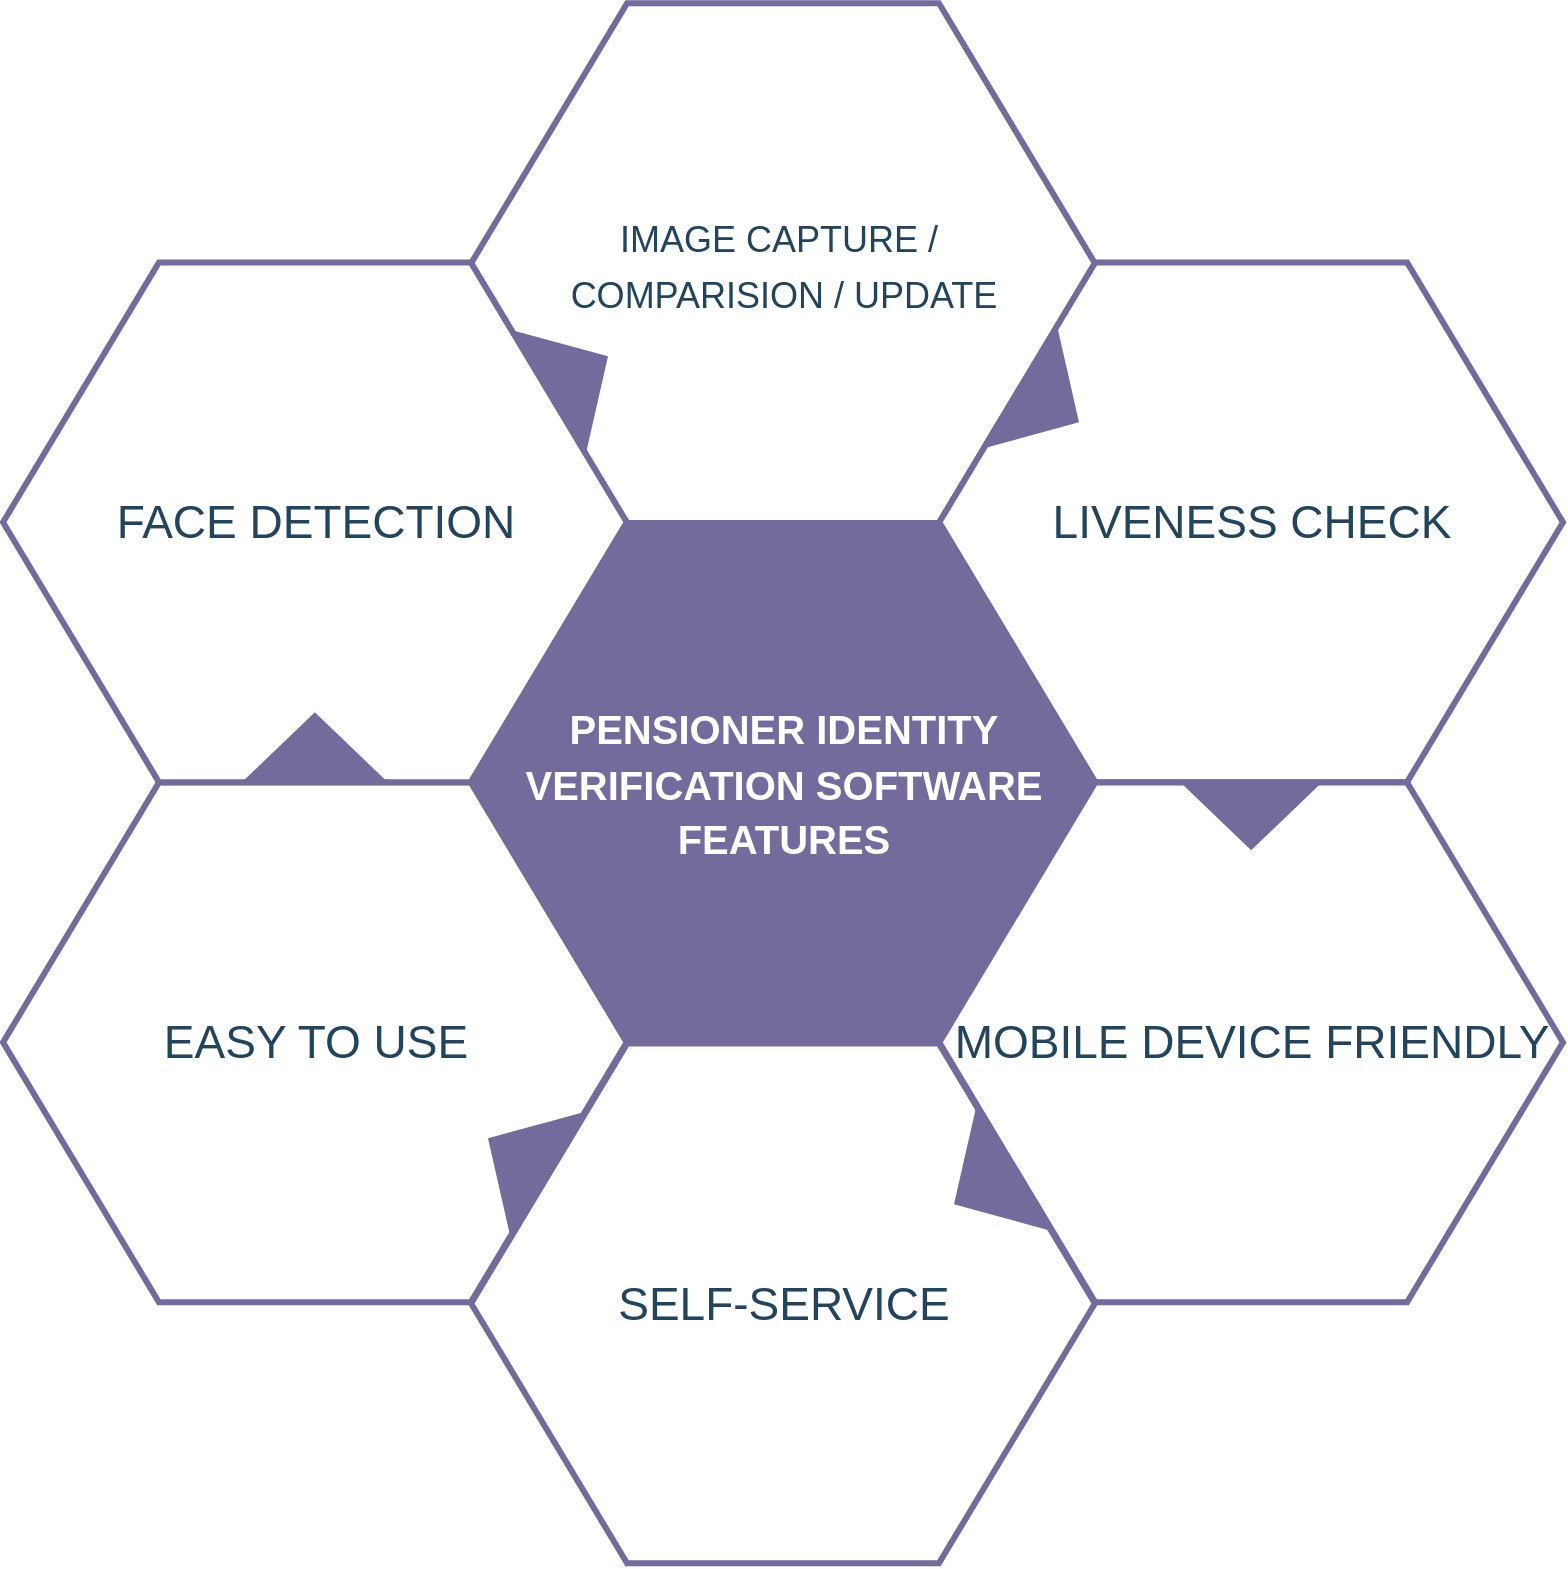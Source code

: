 <mxfile version="13.10.0" type="github">
  <diagram id="07fea595-8f29-1299-0266-81d95cde20df" name="Page-1">
    <mxGraphModel dx="1422" dy="-1776" grid="1" gridSize="10" guides="1" tooltips="1" connect="1" arrows="1" fold="1" page="1" pageScale="1" pageWidth="1169" pageHeight="827" background="#ffffff" math="0" shadow="0">
      <root>
        <mxCell id="0" />
        <mxCell id="1" parent="0" />
        <mxCell id="644" value="&lt;font color=&quot;#ffffff&quot; size=&quot;1&quot;&gt;&lt;b style=&quot;font-size: 20px&quot;&gt;PENSIONER IDENTITY VERIFICATION SOFTWARE FEATURES&lt;/b&gt;&lt;/font&gt;" style="shape=hexagon;perimeter=hexagonPerimeter2;whiteSpace=wrap;html=1;shadow=0;labelBackgroundColor=none;gradientColor=none;fontFamily=Helvetica;fontSize=23;fontColor=#23445d;align=center;strokeWidth=3;fillColor=#746A9B;strokeColor=#746A9B;" parent="1" vertex="1">
          <mxGeometry x="428.579" y="2764.798" width="311.842" height="259.868" as="geometry" />
        </mxCell>
        <mxCell id="645" value="" style="triangle;whiteSpace=wrap;html=1;shadow=0;labelBackgroundColor=none;strokeColor=none;fillColor=#FFFFFF;fontFamily=Helvetica;fontSize=17;fontColor=#23445d;align=center;rotation=90;gradientColor=none;flipV=1;flipH=1;opacity=20;" parent="1" vertex="1">
          <mxGeometry x="309.5" y="2782.667" width="72" height="152" as="geometry" />
        </mxCell>
        <mxCell id="646" value="&lt;p style=&quot;line-height: 120%&quot;&gt;&lt;/p&gt;&lt;div&gt;&lt;span style=&quot;font-size: 18px&quot;&gt;IMAGE CAPTURE /&amp;nbsp;&lt;/span&gt;&lt;/div&gt;&lt;div&gt;&lt;span style=&quot;font-size: 18px&quot;&gt;COMPARISION / UPDATE&lt;/span&gt;&lt;/div&gt;&lt;p&gt;&lt;/p&gt;" style="shape=hexagon;perimeter=hexagonPerimeter2;whiteSpace=wrap;html=1;shadow=0;labelBackgroundColor=none;fillColor=#ffffff;gradientColor=none;fontFamily=Helvetica;fontSize=23;fontColor=#23445D;align=center;strokeWidth=3;strokeColor=#746A9B;" parent="1" vertex="1">
          <mxGeometry x="428.579" y="2504.667" width="311.842" height="259.868" as="geometry" />
        </mxCell>
        <mxCell id="647" value="LIVENESS CHECK" style="shape=hexagon;perimeter=hexagonPerimeter2;whiteSpace=wrap;html=1;shadow=0;labelBackgroundColor=none;fillColor=#FFFFFF;gradientColor=none;fontFamily=Helvetica;fontSize=23;fontColor=#23445d;align=center;strokeWidth=3;strokeColor=#746A9B;" parent="1" vertex="1">
          <mxGeometry x="662.658" y="2634.2" width="311.842" height="259.868" as="geometry" />
        </mxCell>
        <mxCell id="648" value="&lt;font style=&quot;font-size: 23px&quot;&gt;MOBILE DEVICE FRIENDLY&lt;/font&gt;" style="shape=hexagon;perimeter=hexagonPerimeter2;whiteSpace=wrap;html=1;shadow=0;labelBackgroundColor=none;fillColor=#FFFFFF;gradientColor=none;fontFamily=Helvetica;fontSize=23;fontColor=#23445d;align=center;strokeWidth=3;strokeColor=#746A9B;" parent="1" vertex="1">
          <mxGeometry x="662.658" y="2894.265" width="311.842" height="259.868" as="geometry" />
        </mxCell>
        <mxCell id="649" value="&lt;font style=&quot;font-size: 23px&quot;&gt;SELF-SERVICE&lt;/font&gt;" style="shape=hexagon;perimeter=hexagonPerimeter2;whiteSpace=wrap;html=1;shadow=0;labelBackgroundColor=none;fillColor=#FFFFFF;gradientColor=none;fontFamily=Helvetica;fontSize=23;fontColor=#23445d;align=center;strokeWidth=3;strokeColor=#746A9B;" parent="1" vertex="1">
          <mxGeometry x="428.579" y="3024.798" width="311.842" height="259.868" as="geometry" />
        </mxCell>
        <mxCell id="650" value="&lt;font style=&quot;font-size: 23px&quot;&gt;EASY TO USE&lt;/font&gt;" style="shape=hexagon;perimeter=hexagonPerimeter2;whiteSpace=wrap;html=1;shadow=0;labelBackgroundColor=none;fillColor=#FFFFFF;gradientColor=none;fontFamily=Helvetica;fontSize=23;fontColor=#23445d;align=center;strokeWidth=3;strokeColor=#746A9B;" parent="1" vertex="1">
          <mxGeometry x="194.5" y="2894.265" width="311.842" height="259.868" as="geometry" />
        </mxCell>
        <mxCell id="651" value="&lt;font style=&quot;font-size: 23px&quot;&gt;FACE DETECTION&lt;/font&gt;" style="shape=hexagon;perimeter=hexagonPerimeter2;whiteSpace=wrap;html=1;shadow=0;labelBackgroundColor=none;fillColor=#ffffff;gradientColor=none;fontFamily=Helvetica;fontSize=23;fontColor=#23445D;align=center;strokeWidth=3;strokeColor=#746A9B;" parent="1" vertex="1">
          <mxGeometry x="194.5" y="2634.2" width="311.842" height="259.868" as="geometry" />
        </mxCell>
        <mxCell id="652" value="" style="triangle;whiteSpace=wrap;html=1;shadow=0;labelBackgroundColor=none;strokeColor=none;fontFamily=Helvetica;fontSize=17;fontColor=#23445d;align=center;rotation=31;gradientColor=none;strokeWidth=3;fillColor=#746A9B;" parent="1" vertex="1">
          <mxGeometry x="700" y="2668.667" width="35" height="73" as="geometry" />
        </mxCell>
        <mxCell id="653" value="" style="triangle;whiteSpace=wrap;html=1;shadow=0;labelBackgroundColor=none;strokeColor=none;fontFamily=Helvetica;fontSize=17;fontColor=#23445d;align=center;rotation=31;gradientColor=none;flipH=1;strokeWidth=3;fillColor=#746A9B;" parent="1" vertex="1">
          <mxGeometry x="434.5" y="3044.667" width="35" height="73" as="geometry" />
        </mxCell>
        <mxCell id="654" value="" style="triangle;whiteSpace=wrap;html=1;shadow=0;labelBackgroundColor=none;strokeColor=none;fontFamily=Helvetica;fontSize=17;fontColor=#23445d;align=center;rotation=329;gradientColor=none;strokeWidth=3;fillColor=#746A9B;" parent="1" vertex="1">
          <mxGeometry x="464.5" y="2653.667" width="35" height="73" as="geometry" />
        </mxCell>
        <mxCell id="655" value="" style="triangle;whiteSpace=wrap;html=1;shadow=0;labelBackgroundColor=none;strokeColor=none;fontFamily=Helvetica;fontSize=17;fontColor=#23445d;align=center;rotation=329;gradientColor=none;flipH=1;strokeWidth=3;fillColor=#746A9B;" parent="1" vertex="1">
          <mxGeometry x="667.5" y="3059.667" width="35" height="73" as="geometry" />
        </mxCell>
        <mxCell id="656" value="" style="triangle;whiteSpace=wrap;html=1;shadow=0;labelBackgroundColor=none;strokeColor=none;fontFamily=Helvetica;fontSize=17;fontColor=#23445d;align=center;rotation=90;gradientColor=none;strokeWidth=3;fillColor=#746A9B;" parent="1" vertex="1">
          <mxGeometry x="801.079" y="2874.167" width="35" height="73" as="geometry" />
        </mxCell>
        <mxCell id="657" value="" style="triangle;whiteSpace=wrap;html=1;shadow=0;labelBackgroundColor=none;strokeColor=none;fontFamily=Helvetica;fontSize=17;fontColor=#23445d;align=center;rotation=90;gradientColor=none;flipH=1;strokeWidth=3;fillColor=#746A9B;" parent="1" vertex="1">
          <mxGeometry x="332.921" y="2840.167" width="35" height="73" as="geometry" />
        </mxCell>
      </root>
    </mxGraphModel>
  </diagram>
</mxfile>
